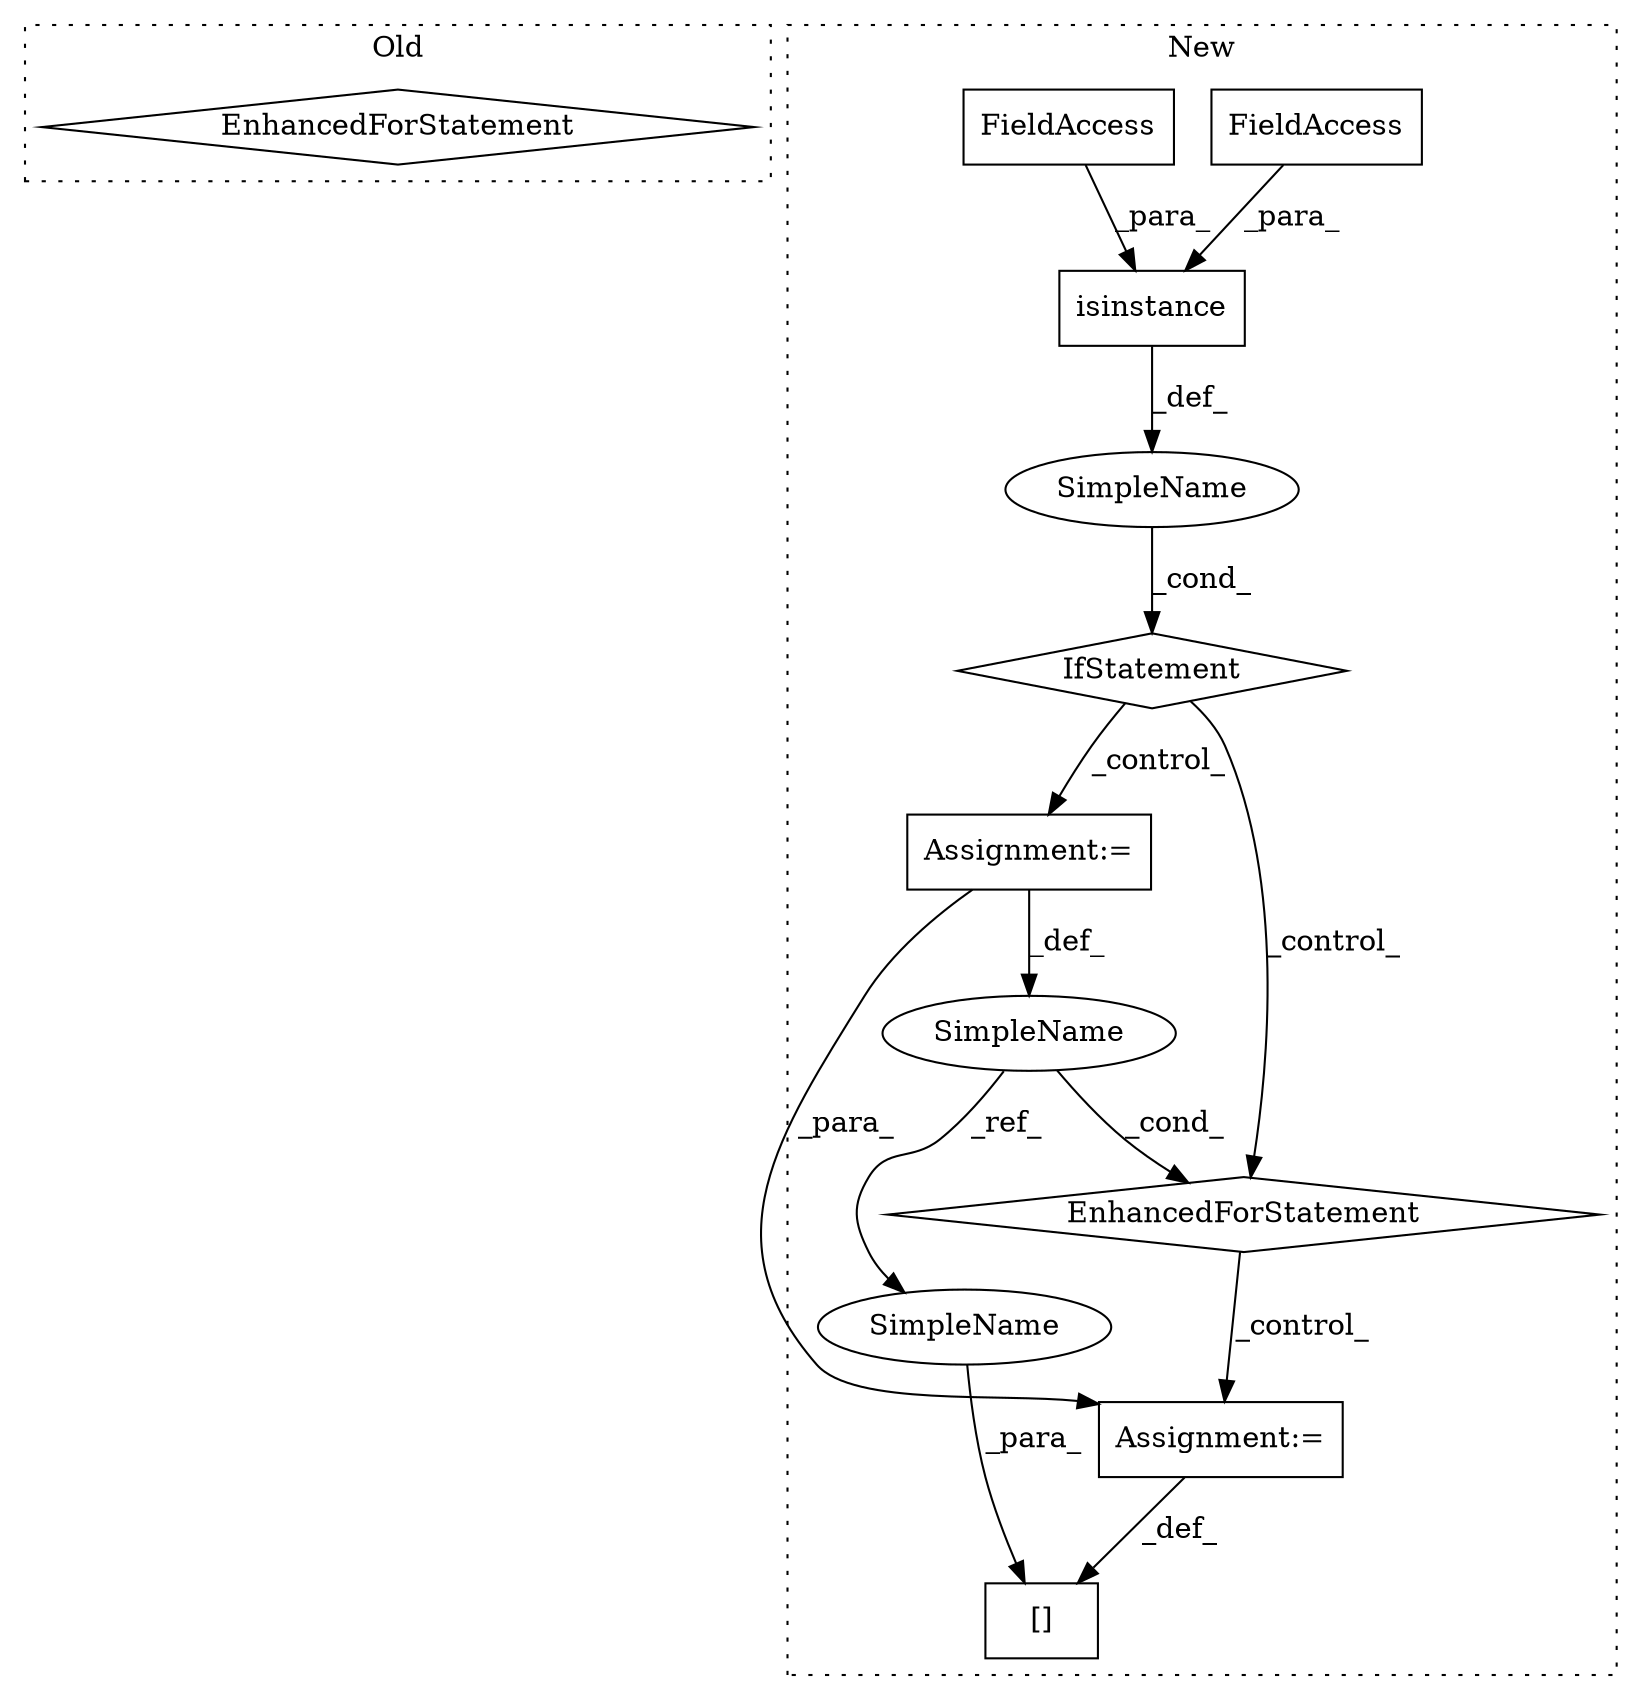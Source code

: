 digraph G {
subgraph cluster0 {
1 [label="EnhancedForStatement" a="70" s="11710,11781" l="53,2" shape="diamond"];
label = "Old";
style="dotted";
}
subgraph cluster1 {
2 [label="isinstance" a="32" s="13300,13328" l="11,1" shape="box"];
3 [label="IfStatement" a="25" s="13296,13329" l="4,2" shape="diamond"];
4 [label="Assignment:=" a="7" s="13339,13414" l="57,2" shape="box"];
5 [label="SimpleName" a="42" s="" l="" shape="ellipse"];
6 [label="EnhancedForStatement" a="70" s="13339,13414" l="57,2" shape="diamond"];
7 [label="FieldAccess" a="22" s="13324" l="4" shape="box"];
8 [label="Assignment:=" a="7" s="13690" l="1" shape="box"];
9 [label="SimpleName" a="42" s="13400" l="3" shape="ellipse"];
10 [label="FieldAccess" a="22" s="13311" l="12" shape="box"];
11 [label="[]" a="2" s="13677,13689" l="9,1" shape="box"];
12 [label="SimpleName" a="42" s="13686" l="3" shape="ellipse"];
label = "New";
style="dotted";
}
2 -> 5 [label="_def_"];
3 -> 4 [label="_control_"];
3 -> 6 [label="_control_"];
4 -> 8 [label="_para_"];
4 -> 9 [label="_def_"];
5 -> 3 [label="_cond_"];
6 -> 8 [label="_control_"];
7 -> 2 [label="_para_"];
8 -> 11 [label="_def_"];
9 -> 6 [label="_cond_"];
9 -> 12 [label="_ref_"];
10 -> 2 [label="_para_"];
12 -> 11 [label="_para_"];
}